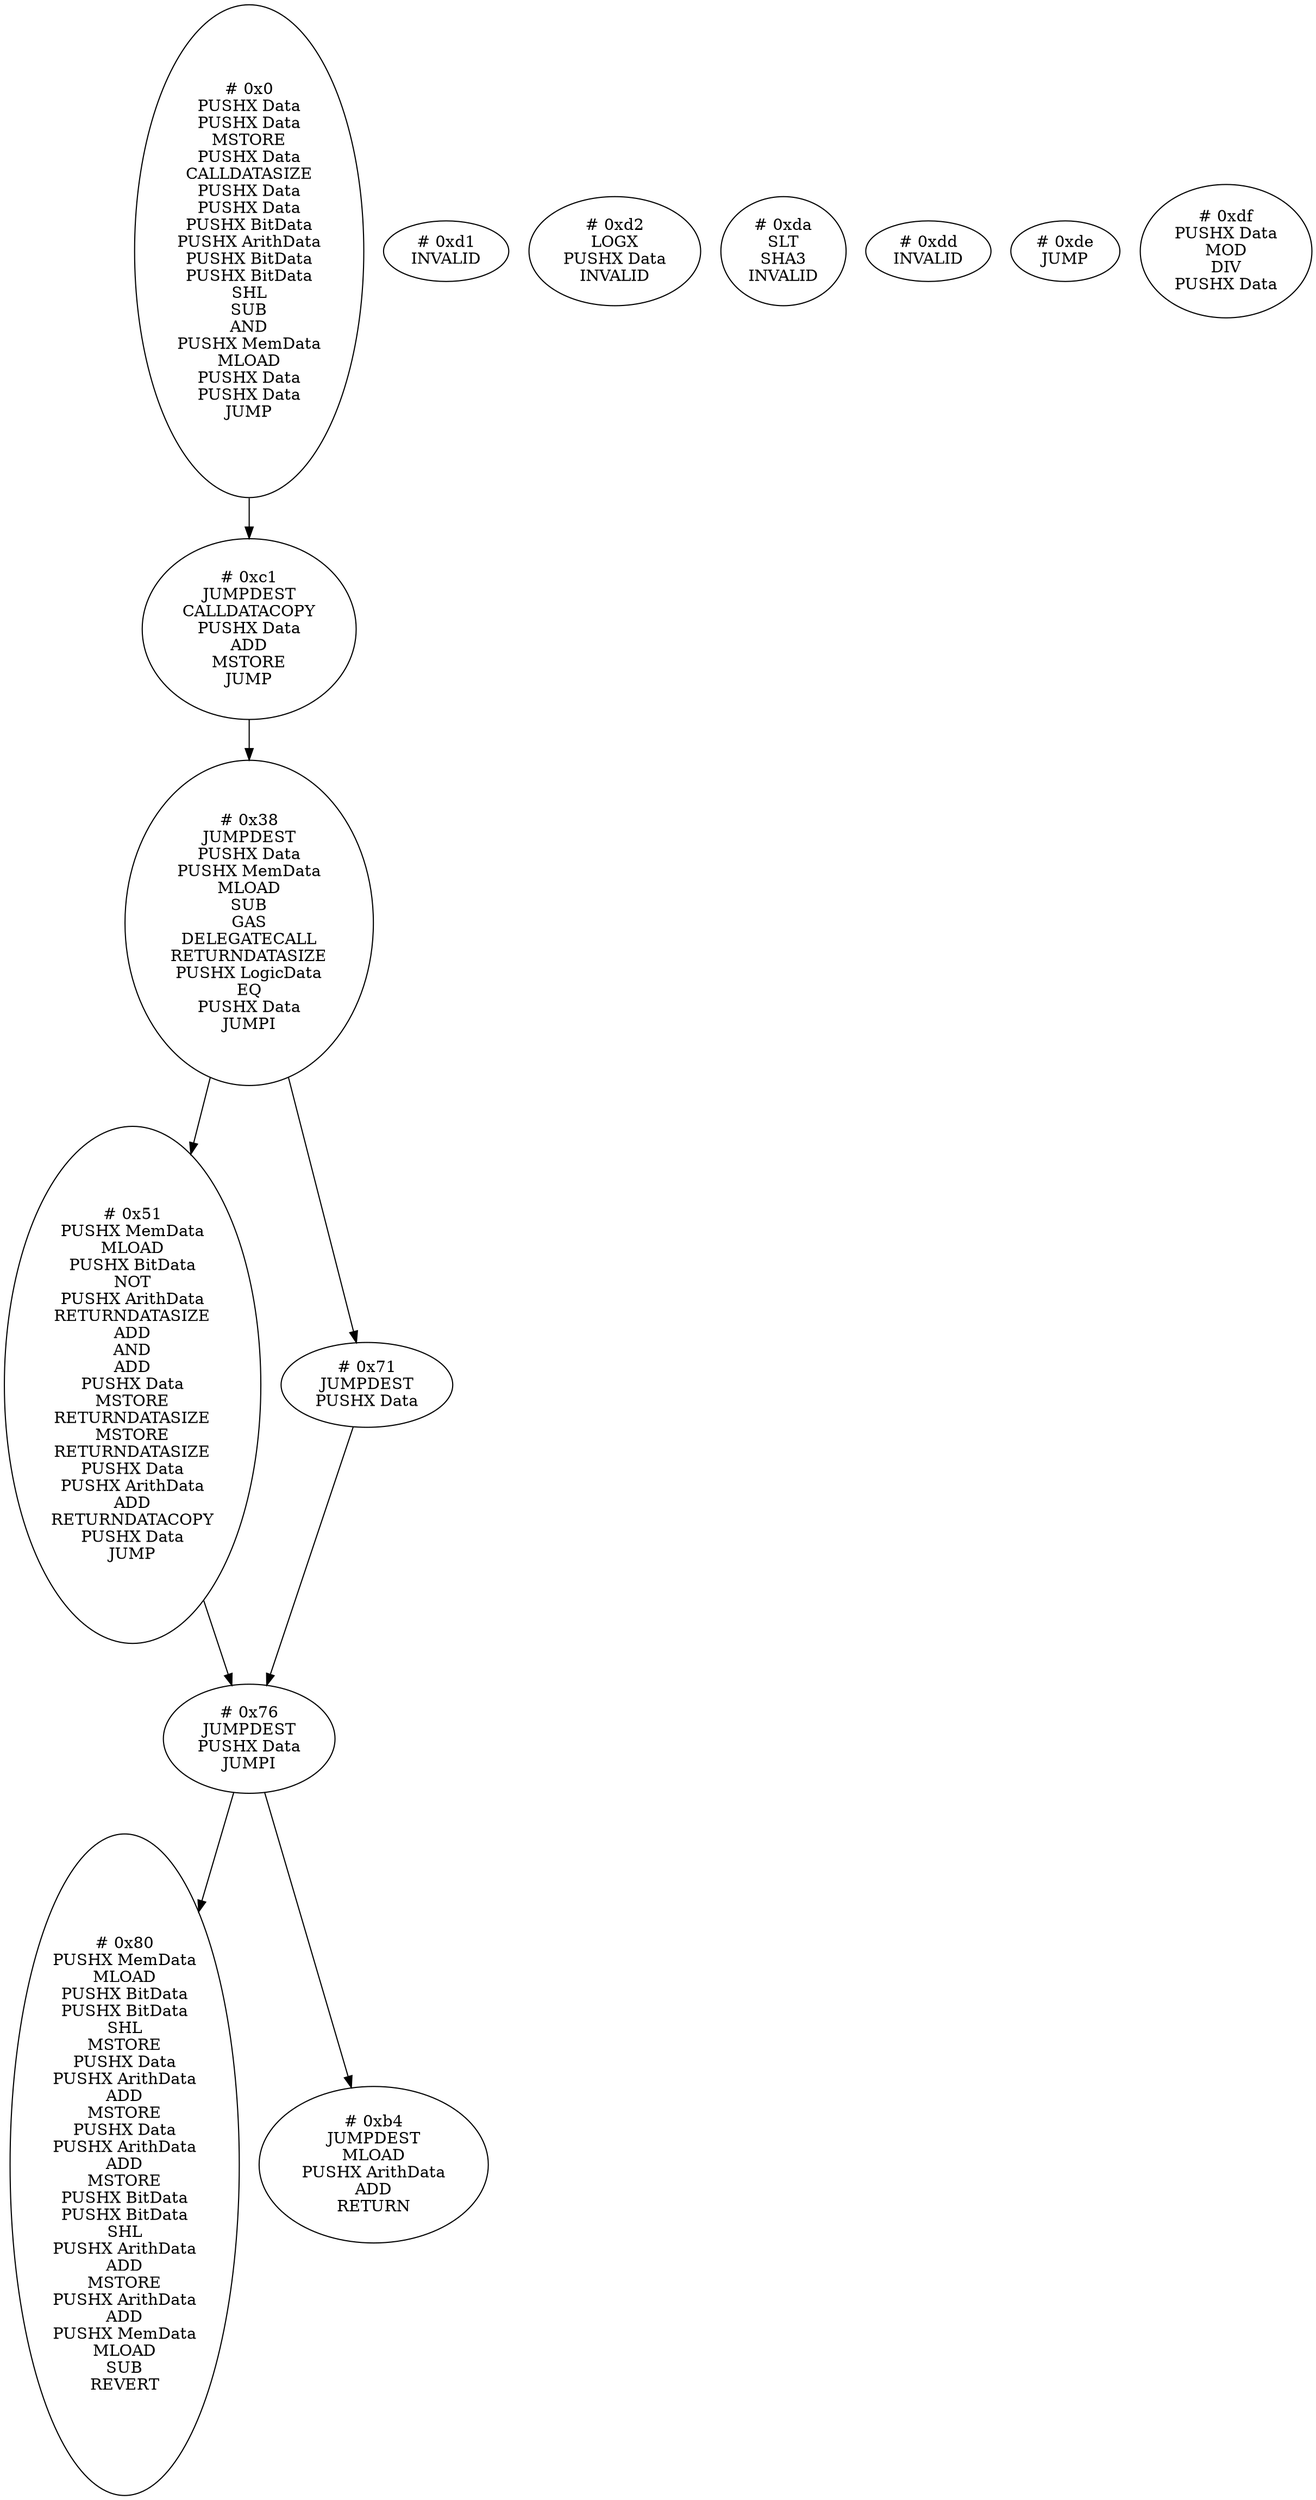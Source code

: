 /* Generated by GvGen v.1.0 (https://www.github.com/stricaud/gvgen) */

digraph G {
compound=true;
   node1 [label="# 0x0
PUSHX Data
PUSHX Data
MSTORE
PUSHX Data
CALLDATASIZE
PUSHX Data
PUSHX Data
PUSHX BitData
PUSHX ArithData
PUSHX BitData
PUSHX BitData
SHL
SUB
AND
PUSHX MemData
MLOAD
PUSHX Data
PUSHX Data
JUMP
"];
   node2 [label="# 0x38
JUMPDEST
PUSHX Data
PUSHX MemData
MLOAD
SUB
GAS
DELEGATECALL
RETURNDATASIZE
PUSHX LogicData
EQ
PUSHX Data
JUMPI
"];
   node3 [label="# 0x51
PUSHX MemData
MLOAD
PUSHX BitData
NOT
PUSHX ArithData
RETURNDATASIZE
ADD
AND
ADD
PUSHX Data
MSTORE
RETURNDATASIZE
MSTORE
RETURNDATASIZE
PUSHX Data
PUSHX ArithData
ADD
RETURNDATACOPY
PUSHX Data
JUMP
"];
   node4 [label="# 0x71
JUMPDEST
PUSHX Data
"];
   node5 [label="# 0x76
JUMPDEST
PUSHX Data
JUMPI
"];
   node6 [label="# 0x80
PUSHX MemData
MLOAD
PUSHX BitData
PUSHX BitData
SHL
MSTORE
PUSHX Data
PUSHX ArithData
ADD
MSTORE
PUSHX Data
PUSHX ArithData
ADD
MSTORE
PUSHX BitData
PUSHX BitData
SHL
PUSHX ArithData
ADD
MSTORE
PUSHX ArithData
ADD
PUSHX MemData
MLOAD
SUB
REVERT
"];
   node7 [label="# 0xb4
JUMPDEST
MLOAD
PUSHX ArithData
ADD
RETURN
"];
   node8 [label="# 0xc1
JUMPDEST
CALLDATACOPY
PUSHX Data
ADD
MSTORE
JUMP
"];
   node9 [label="# 0xd1
INVALID
"];
   node10 [label="# 0xd2
LOGX
PUSHX Data
INVALID
"];
   node11 [label="# 0xda
SLT
SHA3
INVALID
"];
   node12 [label="# 0xdd
INVALID
"];
   node13 [label="# 0xde
JUMP
"];
   node14 [label="# 0xdf
PUSHX Data
MOD
DIV
PUSHX Data
"];
node1->node8;
node2->node4;
node2->node3;
node3->node5;
node4->node5;
node5->node7;
node5->node6;
node8->node2;
}
